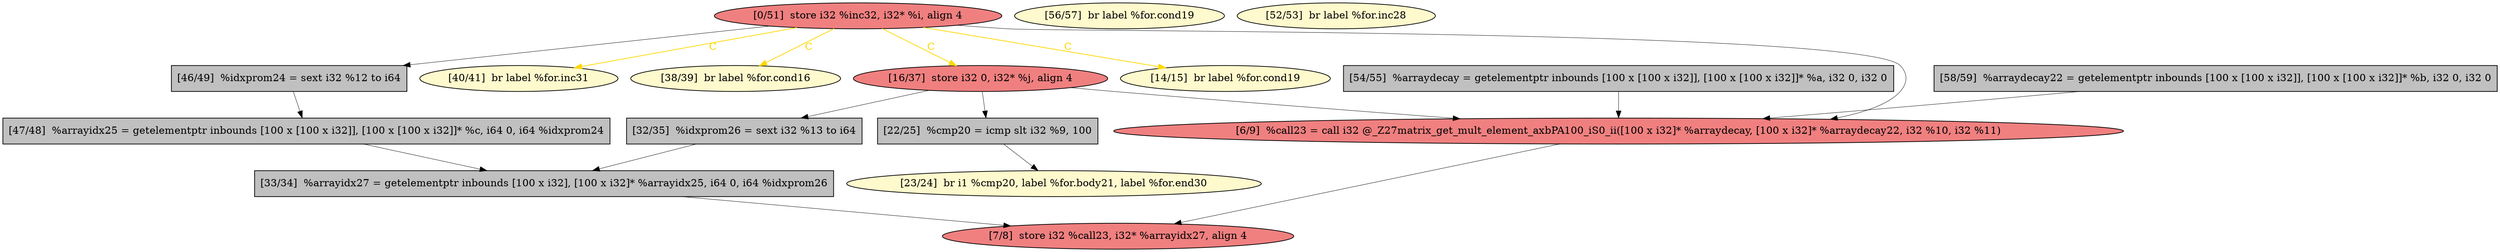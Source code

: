 
digraph G {


node1922 [fillcolor=lightcoral,label="[6/9]  %call23 = call i32 @_Z27matrix_get_mult_element_axbPA100_iS0_ii([100 x i32]* %arraydecay, [100 x i32]* %arraydecay22, i32 %10, i32 %11)",shape=ellipse,style=filled ]
node1908 [fillcolor=lemonchiffon,label="[56/57]  br label %for.cond19",shape=ellipse,style=filled ]
node1907 [fillcolor=lightcoral,label="[0/51]  store i32 %inc32, i32* %i, align 4",shape=ellipse,style=filled ]
node1906 [fillcolor=lemonchiffon,label="[23/24]  br i1 %cmp20, label %for.body21, label %for.end30",shape=ellipse,style=filled ]
node1913 [fillcolor=lemonchiffon,label="[52/53]  br label %for.inc28",shape=ellipse,style=filled ]
node1912 [fillcolor=lightcoral,label="[7/8]  store i32 %call23, i32* %arrayidx27, align 4",shape=ellipse,style=filled ]
node1915 [fillcolor=grey,label="[47/48]  %arrayidx25 = getelementptr inbounds [100 x [100 x i32]], [100 x [100 x i32]]* %c, i64 0, i64 %idxprom24",shape=rectangle,style=filled ]
node1914 [fillcolor=lemonchiffon,label="[40/41]  br label %for.inc31",shape=ellipse,style=filled ]
node1911 [fillcolor=grey,label="[58/59]  %arraydecay22 = getelementptr inbounds [100 x [100 x i32]], [100 x [100 x i32]]* %b, i32 0, i32 0",shape=rectangle,style=filled ]
node1916 [fillcolor=lemonchiffon,label="[38/39]  br label %for.cond16",shape=ellipse,style=filled ]
node1919 [fillcolor=grey,label="[46/49]  %idxprom24 = sext i32 %12 to i64",shape=rectangle,style=filled ]
node1920 [fillcolor=grey,label="[33/34]  %arrayidx27 = getelementptr inbounds [100 x i32], [100 x i32]* %arrayidx25, i64 0, i64 %idxprom26",shape=rectangle,style=filled ]
node1910 [fillcolor=lemonchiffon,label="[14/15]  br label %for.cond19",shape=ellipse,style=filled ]
node1917 [fillcolor=lightcoral,label="[16/37]  store i32 0, i32* %j, align 4",shape=ellipse,style=filled ]
node1909 [fillcolor=grey,label="[54/55]  %arraydecay = getelementptr inbounds [100 x [100 x i32]], [100 x [100 x i32]]* %a, i32 0, i32 0",shape=rectangle,style=filled ]
node1918 [fillcolor=grey,label="[32/35]  %idxprom26 = sext i32 %13 to i64",shape=rectangle,style=filled ]
node1921 [fillcolor=grey,label="[22/25]  %cmp20 = icmp slt i32 %9, 100",shape=rectangle,style=filled ]

node1920->node1912 [style=solid,color=black,label="",penwidth=0.5,fontcolor=black ]
node1907->node1919 [style=solid,color=black,label="",penwidth=0.5,fontcolor=black ]
node1909->node1922 [style=solid,color=black,label="",penwidth=0.5,fontcolor=black ]
node1919->node1915 [style=solid,color=black,label="",penwidth=0.5,fontcolor=black ]
node1907->node1916 [style=solid,color=gold,label="C",penwidth=1.0,fontcolor=gold ]
node1907->node1922 [style=solid,color=black,label="",penwidth=0.5,fontcolor=black ]
node1907->node1910 [style=solid,color=gold,label="C",penwidth=1.0,fontcolor=gold ]
node1917->node1921 [style=solid,color=black,label="",penwidth=0.5,fontcolor=black ]
node1921->node1906 [style=solid,color=black,label="",penwidth=0.5,fontcolor=black ]
node1907->node1914 [style=solid,color=gold,label="C",penwidth=1.0,fontcolor=gold ]
node1915->node1920 [style=solid,color=black,label="",penwidth=0.5,fontcolor=black ]
node1917->node1922 [style=solid,color=black,label="",penwidth=0.5,fontcolor=black ]
node1922->node1912 [style=solid,color=black,label="",penwidth=0.5,fontcolor=black ]
node1911->node1922 [style=solid,color=black,label="",penwidth=0.5,fontcolor=black ]
node1918->node1920 [style=solid,color=black,label="",penwidth=0.5,fontcolor=black ]
node1907->node1917 [style=solid,color=gold,label="C",penwidth=1.0,fontcolor=gold ]
node1917->node1918 [style=solid,color=black,label="",penwidth=0.5,fontcolor=black ]


}
